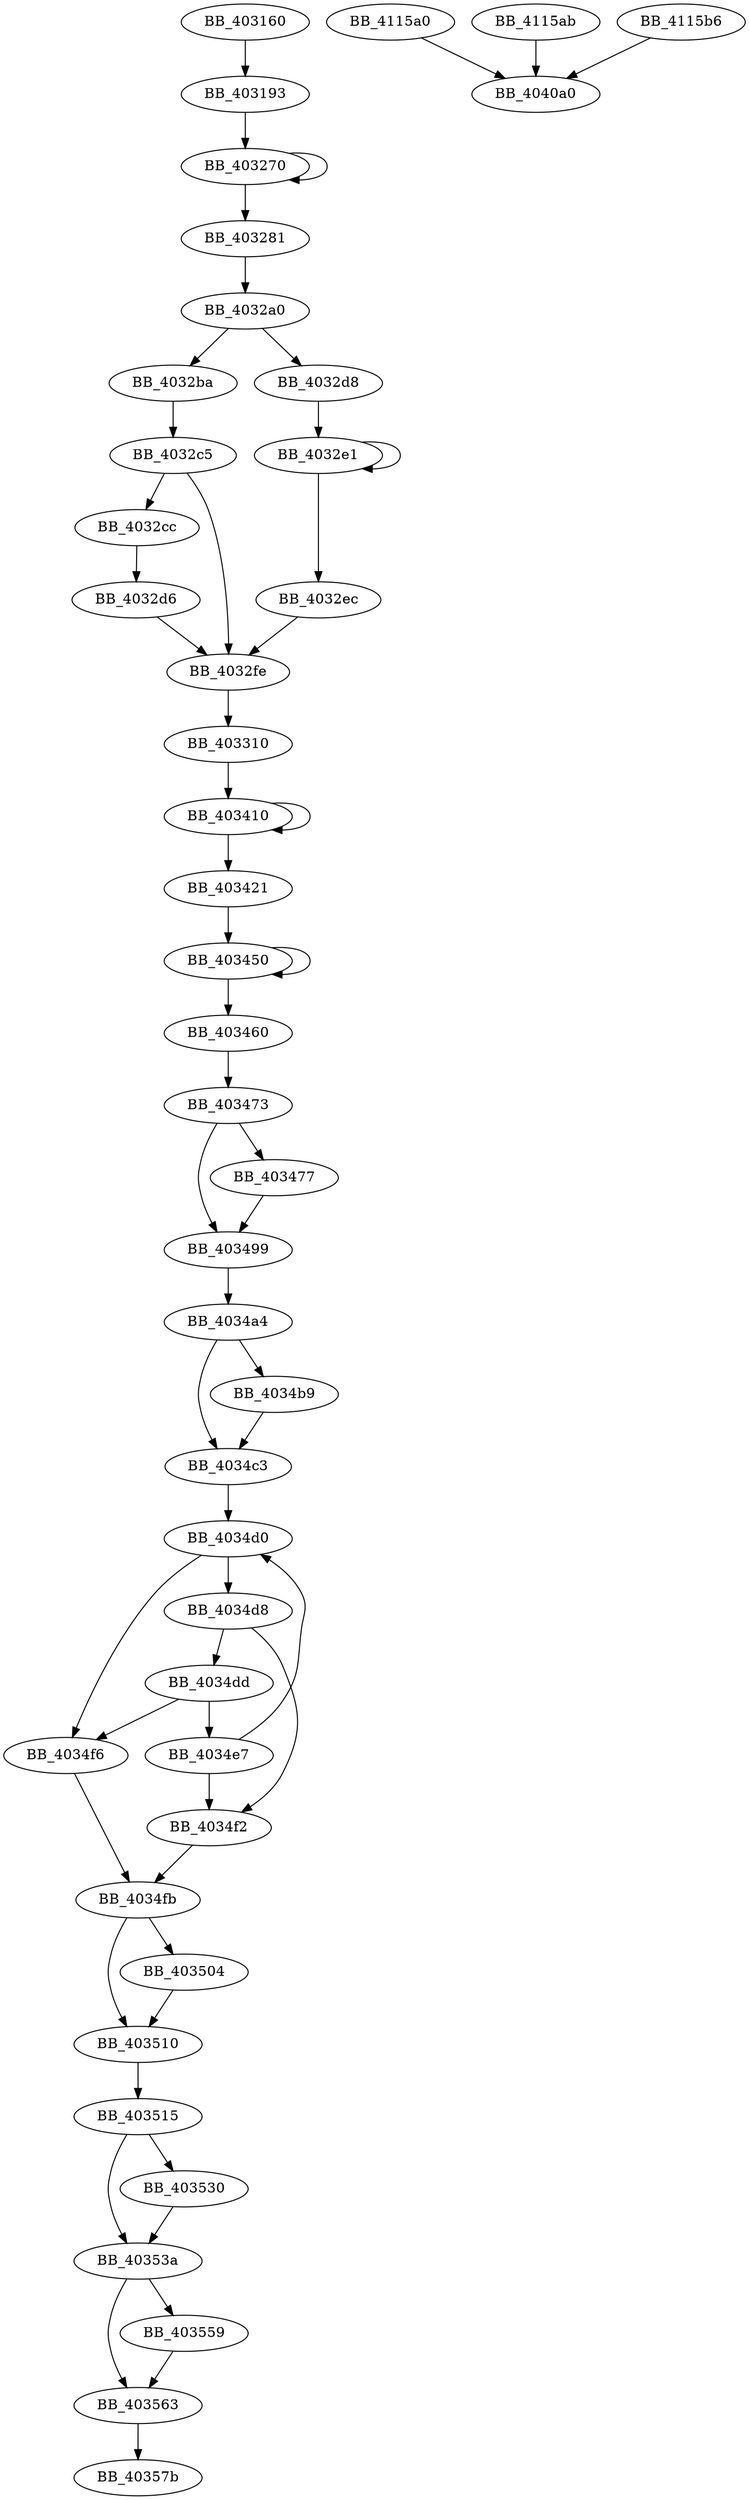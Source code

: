DiGraph sub_403160{
BB_403160->BB_403193
BB_403193->BB_403270
BB_403270->BB_403270
BB_403270->BB_403281
BB_403281->BB_4032a0
BB_4032a0->BB_4032ba
BB_4032a0->BB_4032d8
BB_4032ba->BB_4032c5
BB_4032c5->BB_4032cc
BB_4032c5->BB_4032fe
BB_4032cc->BB_4032d6
BB_4032d6->BB_4032fe
BB_4032d8->BB_4032e1
BB_4032e1->BB_4032e1
BB_4032e1->BB_4032ec
BB_4032ec->BB_4032fe
BB_4032fe->BB_403310
BB_403310->BB_403410
BB_403410->BB_403410
BB_403410->BB_403421
BB_403421->BB_403450
BB_403450->BB_403450
BB_403450->BB_403460
BB_403460->BB_403473
BB_403473->BB_403477
BB_403473->BB_403499
BB_403477->BB_403499
BB_403499->BB_4034a4
BB_4034a4->BB_4034b9
BB_4034a4->BB_4034c3
BB_4034b9->BB_4034c3
BB_4034c3->BB_4034d0
BB_4034d0->BB_4034d8
BB_4034d0->BB_4034f6
BB_4034d8->BB_4034dd
BB_4034d8->BB_4034f2
BB_4034dd->BB_4034e7
BB_4034dd->BB_4034f6
BB_4034e7->BB_4034d0
BB_4034e7->BB_4034f2
BB_4034f2->BB_4034fb
BB_4034f6->BB_4034fb
BB_4034fb->BB_403504
BB_4034fb->BB_403510
BB_403504->BB_403510
BB_403510->BB_403515
BB_403515->BB_403530
BB_403515->BB_40353a
BB_403530->BB_40353a
BB_40353a->BB_403559
BB_40353a->BB_403563
BB_403559->BB_403563
BB_403563->BB_40357b
BB_4115a0->BB_4040a0
BB_4115ab->BB_4040a0
BB_4115b6->BB_4040a0
}
